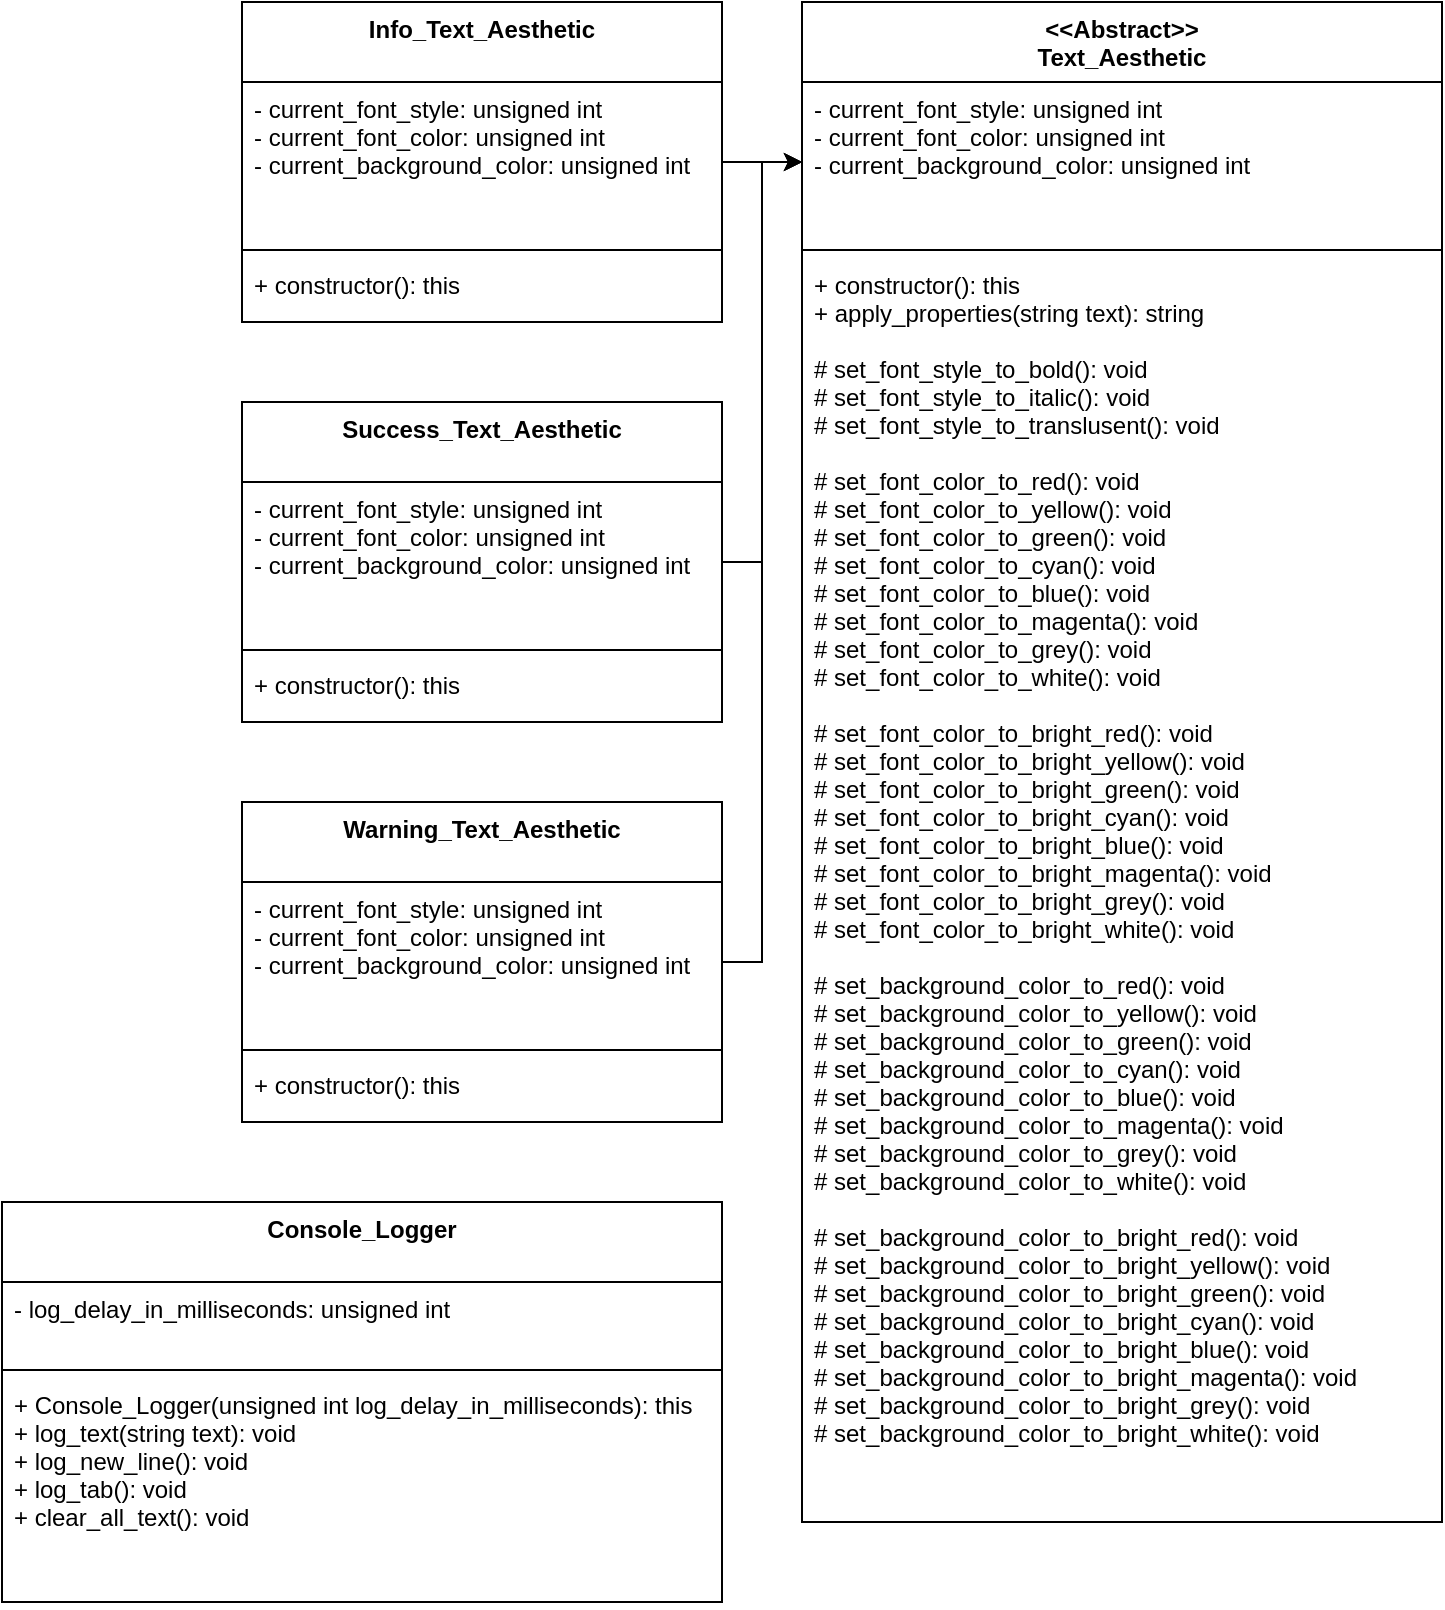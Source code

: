 <mxfile version="20.2.3" type="device" pages="2"><diagram id="cQ3m8LZarDDdvQ8r-42Y" name="Console Text Aesthetic System 1"><mxGraphModel dx="1448" dy="843" grid="1" gridSize="10" guides="1" tooltips="1" connect="1" arrows="1" fold="1" page="1" pageScale="1" pageWidth="1000" pageHeight="1000" math="0" shadow="0"><root><mxCell id="0"/><mxCell id="1" parent="0"/><mxCell id="SKCDWHnLVM3HRqKFdM4r-1" value="&lt;&lt;Abstract&gt;&gt;&#10;Text_Aesthetic" style="swimlane;fontStyle=1;align=center;verticalAlign=top;childLayout=stackLayout;horizontal=1;startSize=40;horizontalStack=0;resizeParent=1;resizeParentMax=0;resizeLast=0;collapsible=1;marginBottom=0;" parent="1" vertex="1"><mxGeometry x="-440" y="40" width="320" height="760" as="geometry"/></mxCell><mxCell id="SKCDWHnLVM3HRqKFdM4r-2" value="- current_font_style: unsigned int&#10;- current_font_color: unsigned int&#10;- current_background_color: unsigned int" style="text;strokeColor=none;fillColor=none;align=left;verticalAlign=top;spacingLeft=4;spacingRight=4;overflow=hidden;rotatable=0;points=[[0,0.5],[1,0.5]];portConstraint=eastwest;" parent="SKCDWHnLVM3HRqKFdM4r-1" vertex="1"><mxGeometry y="40" width="320" height="80" as="geometry"/></mxCell><mxCell id="SKCDWHnLVM3HRqKFdM4r-3" value="" style="line;strokeWidth=1;fillColor=none;align=left;verticalAlign=middle;spacingTop=-1;spacingLeft=3;spacingRight=3;rotatable=0;labelPosition=right;points=[];portConstraint=eastwest;" parent="SKCDWHnLVM3HRqKFdM4r-1" vertex="1"><mxGeometry y="120" width="320" height="8" as="geometry"/></mxCell><mxCell id="SKCDWHnLVM3HRqKFdM4r-4" value="+ constructor(): this&#10;+ apply_properties(string text): string&#10;&#10;# set_font_style_to_bold(): void&#10;# set_font_style_to_italic(): void&#10;# set_font_style_to_translusent(): void&#10;&#10;# set_font_color_to_red(): void&#10;# set_font_color_to_yellow(): void&#10;# set_font_color_to_green(): void&#10;# set_font_color_to_cyan(): void&#10;# set_font_color_to_blue(): void&#10;# set_font_color_to_magenta(): void&#10;# set_font_color_to_grey(): void&#10;# set_font_color_to_white(): void&#10;&#10;# set_font_color_to_bright_red(): void&#10;# set_font_color_to_bright_yellow(): void&#10;# set_font_color_to_bright_green(): void&#10;# set_font_color_to_bright_cyan(): void&#10;# set_font_color_to_bright_blue(): void&#10;# set_font_color_to_bright_magenta(): void&#10;# set_font_color_to_bright_grey(): void&#10;# set_font_color_to_bright_white(): void&#10;&#10;# set_background_color_to_red(): void&#10;# set_background_color_to_yellow(): void&#10;# set_background_color_to_green(): void&#10;# set_background_color_to_cyan(): void&#10;# set_background_color_to_blue(): void&#10;# set_background_color_to_magenta(): void&#10;# set_background_color_to_grey(): void&#10;# set_background_color_to_white(): void&#10;&#10;# set_background_color_to_bright_red(): void&#10;# set_background_color_to_bright_yellow(): void&#10;# set_background_color_to_bright_green(): void&#10;# set_background_color_to_bright_cyan(): void&#10;# set_background_color_to_bright_blue(): void&#10;# set_background_color_to_bright_magenta(): void&#10;# set_background_color_to_bright_grey(): void&#10;# set_background_color_to_bright_white(): void&#10;" style="text;strokeColor=none;fillColor=none;align=left;verticalAlign=top;spacingLeft=4;spacingRight=4;overflow=hidden;rotatable=0;points=[[0,0.5],[1,0.5]];portConstraint=eastwest;" parent="SKCDWHnLVM3HRqKFdM4r-1" vertex="1"><mxGeometry y="128" width="320" height="632" as="geometry"/></mxCell><mxCell id="SKCDWHnLVM3HRqKFdM4r-6" value="Console_Logger" style="swimlane;fontStyle=1;align=center;verticalAlign=top;childLayout=stackLayout;horizontal=1;startSize=40;horizontalStack=0;resizeParent=1;resizeParentMax=0;resizeLast=0;collapsible=1;marginBottom=0;" parent="1" vertex="1"><mxGeometry x="-840" y="640" width="360" height="200" as="geometry"/></mxCell><mxCell id="SKCDWHnLVM3HRqKFdM4r-7" value="- log_delay_in_milliseconds: unsigned int&#10;" style="text;strokeColor=none;fillColor=none;align=left;verticalAlign=top;spacingLeft=4;spacingRight=4;overflow=hidden;rotatable=0;points=[[0,0.5],[1,0.5]];portConstraint=eastwest;" parent="SKCDWHnLVM3HRqKFdM4r-6" vertex="1"><mxGeometry y="40" width="360" height="40" as="geometry"/></mxCell><mxCell id="SKCDWHnLVM3HRqKFdM4r-8" value="" style="line;strokeWidth=1;fillColor=none;align=left;verticalAlign=middle;spacingTop=-1;spacingLeft=3;spacingRight=3;rotatable=0;labelPosition=right;points=[];portConstraint=eastwest;" parent="SKCDWHnLVM3HRqKFdM4r-6" vertex="1"><mxGeometry y="80" width="360" height="8" as="geometry"/></mxCell><mxCell id="SKCDWHnLVM3HRqKFdM4r-9" value="+ Console_Logger(unsigned int log_delay_in_milliseconds): this&#10;+ log_text(string text): void&#10;+ log_new_line(): void&#10;+ log_tab(): void&#10;+ clear_all_text(): void" style="text;strokeColor=none;fillColor=none;align=left;verticalAlign=top;spacingLeft=4;spacingRight=4;overflow=hidden;rotatable=0;points=[[0,0.5],[1,0.5]];portConstraint=eastwest;" parent="SKCDWHnLVM3HRqKFdM4r-6" vertex="1"><mxGeometry y="88" width="360" height="112" as="geometry"/></mxCell><mxCell id="SKCDWHnLVM3HRqKFdM4r-50" style="edgeStyle=orthogonalEdgeStyle;rounded=0;orthogonalLoop=1;jettySize=auto;html=1;" parent="1" source="SKCDWHnLVM3HRqKFdM4r-42" target="SKCDWHnLVM3HRqKFdM4r-2" edge="1"><mxGeometry relative="1" as="geometry"/></mxCell><mxCell id="SKCDWHnLVM3HRqKFdM4r-42" value="Info_Text_Aesthetic" style="swimlane;fontStyle=1;align=center;verticalAlign=top;childLayout=stackLayout;horizontal=1;startSize=40;horizontalStack=0;resizeParent=1;resizeParentMax=0;resizeLast=0;collapsible=1;marginBottom=0;" parent="1" vertex="1"><mxGeometry x="-720" y="40" width="240" height="160" as="geometry"/></mxCell><mxCell id="SKCDWHnLVM3HRqKFdM4r-43" value="- current_font_style: unsigned int&#10;- current_font_color: unsigned int&#10;- current_background_color: unsigned int" style="text;strokeColor=none;fillColor=none;align=left;verticalAlign=top;spacingLeft=4;spacingRight=4;overflow=hidden;rotatable=0;points=[[0,0.5],[1,0.5]];portConstraint=eastwest;" parent="SKCDWHnLVM3HRqKFdM4r-42" vertex="1"><mxGeometry y="40" width="240" height="80" as="geometry"/></mxCell><mxCell id="SKCDWHnLVM3HRqKFdM4r-44" value="" style="line;strokeWidth=1;fillColor=none;align=left;verticalAlign=middle;spacingTop=-1;spacingLeft=3;spacingRight=3;rotatable=0;labelPosition=right;points=[];portConstraint=eastwest;" parent="SKCDWHnLVM3HRqKFdM4r-42" vertex="1"><mxGeometry y="120" width="240" height="8" as="geometry"/></mxCell><mxCell id="SKCDWHnLVM3HRqKFdM4r-45" value="+ constructor(): this" style="text;strokeColor=none;fillColor=none;align=left;verticalAlign=top;spacingLeft=4;spacingRight=4;overflow=hidden;rotatable=0;points=[[0,0.5],[1,0.5]];portConstraint=eastwest;" parent="SKCDWHnLVM3HRqKFdM4r-42" vertex="1"><mxGeometry y="128" width="240" height="32" as="geometry"/></mxCell><mxCell id="SKCDWHnLVM3HRqKFdM4r-51" style="edgeStyle=orthogonalEdgeStyle;rounded=0;orthogonalLoop=1;jettySize=auto;html=1;entryX=0;entryY=0.5;entryDx=0;entryDy=0;exitX=1;exitY=0.5;exitDx=0;exitDy=0;" parent="1" source="SKCDWHnLVM3HRqKFdM4r-47" target="SKCDWHnLVM3HRqKFdM4r-2" edge="1"><mxGeometry relative="1" as="geometry"><Array as="points"><mxPoint x="-460" y="520"/><mxPoint x="-460" y="120"/></Array></mxGeometry></mxCell><mxCell id="SKCDWHnLVM3HRqKFdM4r-46" value="Warning_Text_Aesthetic" style="swimlane;fontStyle=1;align=center;verticalAlign=top;childLayout=stackLayout;horizontal=1;startSize=40;horizontalStack=0;resizeParent=1;resizeParentMax=0;resizeLast=0;collapsible=1;marginBottom=0;" parent="1" vertex="1"><mxGeometry x="-720" y="440" width="240" height="160" as="geometry"/></mxCell><mxCell id="SKCDWHnLVM3HRqKFdM4r-47" value="- current_font_style: unsigned int&#10;- current_font_color: unsigned int&#10;- current_background_color: unsigned int" style="text;strokeColor=none;fillColor=none;align=left;verticalAlign=top;spacingLeft=4;spacingRight=4;overflow=hidden;rotatable=0;points=[[0,0.5],[1,0.5]];portConstraint=eastwest;" parent="SKCDWHnLVM3HRqKFdM4r-46" vertex="1"><mxGeometry y="40" width="240" height="80" as="geometry"/></mxCell><mxCell id="SKCDWHnLVM3HRqKFdM4r-48" value="" style="line;strokeWidth=1;fillColor=none;align=left;verticalAlign=middle;spacingTop=-1;spacingLeft=3;spacingRight=3;rotatable=0;labelPosition=right;points=[];portConstraint=eastwest;" parent="SKCDWHnLVM3HRqKFdM4r-46" vertex="1"><mxGeometry y="120" width="240" height="8" as="geometry"/></mxCell><mxCell id="SKCDWHnLVM3HRqKFdM4r-49" value="+ constructor(): this" style="text;strokeColor=none;fillColor=none;align=left;verticalAlign=top;spacingLeft=4;spacingRight=4;overflow=hidden;rotatable=0;points=[[0,0.5],[1,0.5]];portConstraint=eastwest;" parent="SKCDWHnLVM3HRqKFdM4r-46" vertex="1"><mxGeometry y="128" width="240" height="32" as="geometry"/></mxCell><mxCell id="SKCDWHnLVM3HRqKFdM4r-62" value="Success_Text_Aesthetic" style="swimlane;fontStyle=1;align=center;verticalAlign=top;childLayout=stackLayout;horizontal=1;startSize=40;horizontalStack=0;resizeParent=1;resizeParentMax=0;resizeLast=0;collapsible=1;marginBottom=0;" parent="1" vertex="1"><mxGeometry x="-720" y="240" width="240" height="160" as="geometry"/></mxCell><mxCell id="SKCDWHnLVM3HRqKFdM4r-63" value="- current_font_style: unsigned int&#10;- current_font_color: unsigned int&#10;- current_background_color: unsigned int" style="text;strokeColor=none;fillColor=none;align=left;verticalAlign=top;spacingLeft=4;spacingRight=4;overflow=hidden;rotatable=0;points=[[0,0.5],[1,0.5]];portConstraint=eastwest;" parent="SKCDWHnLVM3HRqKFdM4r-62" vertex="1"><mxGeometry y="40" width="240" height="80" as="geometry"/></mxCell><mxCell id="SKCDWHnLVM3HRqKFdM4r-64" value="" style="line;strokeWidth=1;fillColor=none;align=left;verticalAlign=middle;spacingTop=-1;spacingLeft=3;spacingRight=3;rotatable=0;labelPosition=right;points=[];portConstraint=eastwest;" parent="SKCDWHnLVM3HRqKFdM4r-62" vertex="1"><mxGeometry y="120" width="240" height="8" as="geometry"/></mxCell><mxCell id="SKCDWHnLVM3HRqKFdM4r-65" value="+ constructor(): this" style="text;strokeColor=none;fillColor=none;align=left;verticalAlign=top;spacingLeft=4;spacingRight=4;overflow=hidden;rotatable=0;points=[[0,0.5],[1,0.5]];portConstraint=eastwest;" parent="SKCDWHnLVM3HRqKFdM4r-62" vertex="1"><mxGeometry y="128" width="240" height="32" as="geometry"/></mxCell><mxCell id="SKCDWHnLVM3HRqKFdM4r-66" style="edgeStyle=orthogonalEdgeStyle;rounded=0;orthogonalLoop=1;jettySize=auto;html=1;entryX=0;entryY=0.5;entryDx=0;entryDy=0;" parent="1" source="SKCDWHnLVM3HRqKFdM4r-63" target="SKCDWHnLVM3HRqKFdM4r-2" edge="1"><mxGeometry relative="1" as="geometry"/></mxCell></root></mxGraphModel></diagram><diagram id="Vn_ZkJW2Uz9lQCo2CgTx" name="Console Text Aesthetic System 2"><mxGraphModel dx="1448" dy="843" grid="1" gridSize="10" guides="1" tooltips="1" connect="1" arrows="1" fold="1" page="1" pageScale="1" pageWidth="1000" pageHeight="1000" math="0" shadow="0"><root><mxCell id="0"/><mxCell id="1" parent="0"/><mxCell id="1XCQ5A5Qo7DdhQKxojUe-1" value="&lt;&lt;abstract&gt;&gt;&#10;LogStyleSchema" style="swimlane;fontStyle=1;align=center;verticalAlign=top;childLayout=stackLayout;horizontal=1;startSize=40;horizontalStack=0;resizeParent=1;resizeParentMax=0;resizeLast=0;collapsible=1;marginBottom=0;" parent="1" vertex="1"><mxGeometry x="-360" y="320" width="320" height="120" as="geometry"/></mxCell><mxCell id="1XCQ5A5Qo7DdhQKxojUe-2" value="- logStyleProperties: LogStyleProperties" style="text;strokeColor=none;fillColor=none;align=left;verticalAlign=top;spacingLeft=4;spacingRight=4;overflow=hidden;rotatable=0;points=[[0,0.5],[1,0.5]];portConstraint=eastwest;" parent="1XCQ5A5Qo7DdhQKxojUe-1" vertex="1"><mxGeometry y="40" width="320" height="30" as="geometry"/></mxCell><mxCell id="1XCQ5A5Qo7DdhQKxojUe-3" value="" style="line;strokeWidth=1;fillColor=none;align=left;verticalAlign=middle;spacingTop=-1;spacingLeft=3;spacingRight=3;rotatable=0;labelPosition=right;points=[];portConstraint=eastwest;" parent="1XCQ5A5Qo7DdhQKxojUe-1" vertex="1"><mxGeometry y="70" width="320" height="8" as="geometry"/></mxCell><mxCell id="1XCQ5A5Qo7DdhQKxojUe-4" value="+ constructor(logStyleProperties: LogStyleProperties)&#10;+ apply(value: string): string&#10;" style="text;strokeColor=none;fillColor=none;align=left;verticalAlign=top;spacingLeft=4;spacingRight=4;overflow=hidden;rotatable=0;points=[[0,0.5],[1,0.5]];portConstraint=eastwest;" parent="1XCQ5A5Qo7DdhQKxojUe-1" vertex="1"><mxGeometry y="78" width="320" height="42" as="geometry"/></mxCell><mxCell id="Q2bNEnsEc3PiHz_LUpP8-18" style="edgeStyle=orthogonalEdgeStyle;rounded=0;orthogonalLoop=1;jettySize=auto;html=1;entryX=0.5;entryY=0;entryDx=0;entryDy=0;startArrow=diamond;startFill=1;" parent="1" source="1XCQ5A5Qo7DdhQKxojUe-5" target="Q2bNEnsEc3PiHz_LUpP8-1" edge="1"><mxGeometry relative="1" as="geometry"/></mxCell><mxCell id="1XCQ5A5Qo7DdhQKxojUe-5" value="Console" style="swimlane;fontStyle=1;align=center;verticalAlign=top;childLayout=stackLayout;horizontal=1;startSize=40;horizontalStack=0;resizeParent=1;resizeParentMax=0;resizeLast=0;collapsible=1;marginBottom=0;" parent="1" vertex="1"><mxGeometry x="-960" y="850" width="320" height="160" as="geometry"/></mxCell><mxCell id="1XCQ5A5Qo7DdhQKxojUe-6" value="- " style="text;strokeColor=none;fillColor=none;align=left;verticalAlign=top;spacingLeft=4;spacingRight=4;overflow=hidden;rotatable=0;points=[[0,0.5],[1,0.5]];portConstraint=eastwest;" parent="1XCQ5A5Qo7DdhQKxojUe-5" vertex="1"><mxGeometry y="40" width="320" height="40" as="geometry"/></mxCell><mxCell id="1XCQ5A5Qo7DdhQKxojUe-7" value="" style="line;strokeWidth=1;fillColor=none;align=left;verticalAlign=middle;spacingTop=-1;spacingLeft=3;spacingRight=3;rotatable=0;labelPosition=right;points=[];portConstraint=eastwest;" parent="1XCQ5A5Qo7DdhQKxojUe-5" vertex="1"><mxGeometry y="80" width="320" height="8" as="geometry"/></mxCell><mxCell id="1XCQ5A5Qo7DdhQKxojUe-8" value="+ log(text: string, delayInMilliseconds: int): void&#10;+ logTab(): void&#10;+ logNewLine(): void&#10;+ clearStream(): void" style="text;strokeColor=none;fillColor=none;align=left;verticalAlign=top;spacingLeft=4;spacingRight=4;overflow=hidden;rotatable=0;points=[[0,0.5],[1,0.5]];portConstraint=eastwest;" parent="1XCQ5A5Qo7DdhQKxojUe-5" vertex="1"><mxGeometry y="88" width="320" height="72" as="geometry"/></mxCell><mxCell id="1XCQ5A5Qo7DdhQKxojUe-86" style="edgeStyle=orthogonalEdgeStyle;rounded=0;orthogonalLoop=1;jettySize=auto;html=1;entryX=0.498;entryY=0.988;entryDx=0;entryDy=0;entryPerimeter=0;" parent="1" source="1XCQ5A5Qo7DdhQKxojUe-28" target="1XCQ5A5Qo7DdhQKxojUe-55" edge="1"><mxGeometry relative="1" as="geometry"/></mxCell><mxCell id="1XCQ5A5Qo7DdhQKxojUe-28" value="TextFontStyle&#10;Property" style="swimlane;fontStyle=1;align=center;verticalAlign=top;childLayout=stackLayout;horizontal=1;startSize=40;horizontalStack=0;resizeParent=1;resizeParentMax=0;resizeLast=0;collapsible=1;marginBottom=0;" parent="1" vertex="1"><mxGeometry x="-680" y="200" width="240" height="160" as="geometry"/></mxCell><mxCell id="1XCQ5A5Qo7DdhQKxojUe-29" value="+ NONE: 0&#10;+ BOLD: 1&#10;+ TRANSLUSENT: 2&#10;+ ITALIC: 3&#10;&#10;&#10;&#10;&#10;&#10;&#10;&#10; &#10;&#10;" style="text;strokeColor=none;fillColor=none;align=left;verticalAlign=top;spacingLeft=4;spacingRight=4;overflow=hidden;rotatable=0;points=[[0,0.5],[1,0.5]];portConstraint=eastwest;" parent="1XCQ5A5Qo7DdhQKxojUe-28" vertex="1"><mxGeometry y="40" width="240" height="70" as="geometry"/></mxCell><mxCell id="1XCQ5A5Qo7DdhQKxojUe-30" value="" style="line;strokeWidth=1;fillColor=none;align=left;verticalAlign=middle;spacingTop=-1;spacingLeft=3;spacingRight=3;rotatable=0;labelPosition=right;points=[];portConstraint=eastwest;" parent="1XCQ5A5Qo7DdhQKxojUe-28" vertex="1"><mxGeometry y="110" width="240" height="8" as="geometry"/></mxCell><mxCell id="1XCQ5A5Qo7DdhQKxojUe-31" value="+ validate(property: int): void" style="text;strokeColor=none;fillColor=none;align=left;verticalAlign=top;spacingLeft=4;spacingRight=4;overflow=hidden;rotatable=0;points=[[0,0.5],[1,0.5]];portConstraint=eastwest;" parent="1XCQ5A5Qo7DdhQKxojUe-28" vertex="1"><mxGeometry y="118" width="240" height="42" as="geometry"/></mxCell><mxCell id="1XCQ5A5Qo7DdhQKxojUe-32" value="TextFontColor&#10;Property" style="swimlane;fontStyle=1;align=center;verticalAlign=top;childLayout=stackLayout;horizontal=1;startSize=40;horizontalStack=0;resizeParent=1;resizeParentMax=0;resizeLast=0;collapsible=1;marginBottom=0;" parent="1" vertex="1"><mxGeometry x="-960" y="40" width="240" height="360" as="geometry"/></mxCell><mxCell id="1XCQ5A5Qo7DdhQKxojUe-33" value="+ NONE: 0&#10;+ GREY: 30&#10;+ RED: 31&#10;+ GREEN: 32&#10;+ YELLOW: 33&#10;+ BLUE: 34&#10;+ MAGENTA: 35&#10;+ CYAN: 36&#10;+ WHITE: 37 &#10;+ BRIGHT_GREY: 90&#10;+ BRIGHT_RED: 91&#10;+ BRIGHT_GREEN: 92&#10;+ BRIGHT_YELLOW: 93&#10;+ BRIGHT_BLUE: 94&#10;+ BRIGHT_MAGENTA: 95&#10;+ BRIGHT_CYAN: 96&#10;+ BRIGHT_WHITE: 97" style="text;strokeColor=none;fillColor=none;align=left;verticalAlign=top;spacingLeft=4;spacingRight=4;overflow=hidden;rotatable=0;points=[[0,0.5],[1,0.5]];portConstraint=eastwest;" parent="1XCQ5A5Qo7DdhQKxojUe-32" vertex="1"><mxGeometry y="40" width="240" height="280" as="geometry"/></mxCell><mxCell id="1XCQ5A5Qo7DdhQKxojUe-34" value="" style="line;strokeWidth=1;fillColor=none;align=left;verticalAlign=middle;spacingTop=-1;spacingLeft=3;spacingRight=3;rotatable=0;labelPosition=right;points=[];portConstraint=eastwest;" parent="1XCQ5A5Qo7DdhQKxojUe-32" vertex="1"><mxGeometry y="320" width="240" height="8" as="geometry"/></mxCell><mxCell id="1XCQ5A5Qo7DdhQKxojUe-35" value="+ validate(property: int): void" style="text;strokeColor=none;fillColor=none;align=left;verticalAlign=top;spacingLeft=4;spacingRight=4;overflow=hidden;rotatable=0;points=[[0,0.5],[1,0.5]];portConstraint=eastwest;" parent="1XCQ5A5Qo7DdhQKxojUe-32" vertex="1"><mxGeometry y="328" width="240" height="32" as="geometry"/></mxCell><mxCell id="1XCQ5A5Qo7DdhQKxojUe-44" value="TextBackgroundColor&#10;Property" style="swimlane;fontStyle=1;align=center;verticalAlign=top;childLayout=stackLayout;horizontal=1;startSize=40;horizontalStack=0;resizeParent=1;resizeParentMax=0;resizeLast=0;collapsible=1;marginBottom=0;" parent="1" vertex="1"><mxGeometry x="-960" y="440" width="240" height="360" as="geometry"/></mxCell><mxCell id="1XCQ5A5Qo7DdhQKxojUe-45" value="+ NONE: 0&#10;+ GREY: 40&#10;+ RED: 41&#10;+ GREEN: 42&#10;+ YELLOW: 43&#10;+ BLUE: 44&#10;+ MAGENTA: 45&#10;+ CYAN: 46&#10;+ WHITE: 47 &#10;+ BRIGHT_GREY: 100&#10;+ BRIGHT_RED: 101&#10;+ BRIGHT_GREEN: 102&#10;+ BRIGHT_YELLOW: 103&#10;+ BRIGHT_BLUE: 104&#10;+ BRIGHT_MAGENTA: 105&#10;+ BRIGHT_CYAN: 106&#10;+ BRIGHT_WHITE: 107" style="text;strokeColor=none;fillColor=none;align=left;verticalAlign=top;spacingLeft=4;spacingRight=4;overflow=hidden;rotatable=0;points=[[0,0.5],[1,0.5]];portConstraint=eastwest;" parent="1XCQ5A5Qo7DdhQKxojUe-44" vertex="1"><mxGeometry y="40" width="240" height="280" as="geometry"/></mxCell><mxCell id="1XCQ5A5Qo7DdhQKxojUe-46" value="" style="line;strokeWidth=1;fillColor=none;align=left;verticalAlign=middle;spacingTop=-1;spacingLeft=3;spacingRight=3;rotatable=0;labelPosition=right;points=[];portConstraint=eastwest;" parent="1XCQ5A5Qo7DdhQKxojUe-44" vertex="1"><mxGeometry y="320" width="240" height="8" as="geometry"/></mxCell><mxCell id="1XCQ5A5Qo7DdhQKxojUe-47" value="+ validate(property: int): void" style="text;strokeColor=none;fillColor=none;align=left;verticalAlign=top;spacingLeft=4;spacingRight=4;overflow=hidden;rotatable=0;points=[[0,0.5],[1,0.5]];portConstraint=eastwest;" parent="1XCQ5A5Qo7DdhQKxojUe-44" vertex="1"><mxGeometry y="328" width="240" height="32" as="geometry"/></mxCell><mxCell id="1XCQ5A5Qo7DdhQKxojUe-52" value="&lt;&lt;abstract&gt;&gt;&#10;TextProperty" style="swimlane;fontStyle=1;align=center;verticalAlign=top;childLayout=stackLayout;horizontal=1;startSize=40;horizontalStack=0;resizeParent=1;resizeParentMax=0;resizeLast=0;collapsible=1;marginBottom=0;" parent="1" vertex="1"><mxGeometry x="-680" y="40" width="240" height="120" as="geometry"/></mxCell><mxCell id="1XCQ5A5Qo7DdhQKxojUe-53" value="-" style="text;strokeColor=none;fillColor=none;align=left;verticalAlign=top;spacingLeft=4;spacingRight=4;overflow=hidden;rotatable=0;points=[[0,0.5],[1,0.5]];portConstraint=eastwest;" parent="1XCQ5A5Qo7DdhQKxojUe-52" vertex="1"><mxGeometry y="40" width="240" height="30" as="geometry"/></mxCell><mxCell id="1XCQ5A5Qo7DdhQKxojUe-54" value="" style="line;strokeWidth=1;fillColor=none;align=left;verticalAlign=middle;spacingTop=-1;spacingLeft=3;spacingRight=3;rotatable=0;labelPosition=right;points=[];portConstraint=eastwest;" parent="1XCQ5A5Qo7DdhQKxojUe-52" vertex="1"><mxGeometry y="70" width="240" height="8" as="geometry"/></mxCell><mxCell id="1XCQ5A5Qo7DdhQKxojUe-55" value="+ validate(value: Object): void" style="text;strokeColor=none;fillColor=none;align=left;verticalAlign=top;spacingLeft=4;spacingRight=4;overflow=hidden;rotatable=0;points=[[0,0.5],[1,0.5]];portConstraint=eastwest;" parent="1XCQ5A5Qo7DdhQKxojUe-52" vertex="1"><mxGeometry y="78" width="240" height="42" as="geometry"/></mxCell><mxCell id="YqwqBGsyguKU4lJ4P0PM-1" style="edgeStyle=orthogonalEdgeStyle;rounded=0;orthogonalLoop=1;jettySize=auto;html=1;exitX=0;exitY=0.5;exitDx=0;exitDy=0;startArrow=none;startFill=0;dashed=1;" parent="1" source="1XCQ5A5Qo7DdhQKxojUe-59" target="1XCQ5A5Qo7DdhQKxojUe-53" edge="1"><mxGeometry relative="1" as="geometry"/></mxCell><mxCell id="1XCQ5A5Qo7DdhQKxojUe-59" value="TextStyle&#10;Properties" style="swimlane;fontStyle=1;align=center;verticalAlign=top;childLayout=stackLayout;horizontal=1;startSize=40;horizontalStack=0;resizeParent=1;resizeParentMax=0;resizeLast=0;collapsible=1;marginBottom=0;" parent="1" vertex="1"><mxGeometry x="-360" y="40" width="360" height="200" as="geometry"/></mxCell><mxCell id="1XCQ5A5Qo7DdhQKxojUe-60" value="- fontStyle: int&#10;- backgroundColor: int&#10;- fontColor: int&#10;" style="text;strokeColor=none;fillColor=none;align=left;verticalAlign=top;spacingLeft=4;spacingRight=4;overflow=hidden;rotatable=0;points=[[0,0.5],[1,0.5]];portConstraint=eastwest;" parent="1XCQ5A5Qo7DdhQKxojUe-59" vertex="1"><mxGeometry y="40" width="360" height="80" as="geometry"/></mxCell><mxCell id="1XCQ5A5Qo7DdhQKxojUe-61" value="" style="line;strokeWidth=1;fillColor=none;align=left;verticalAlign=middle;spacingTop=-1;spacingLeft=3;spacingRight=3;rotatable=0;labelPosition=right;points=[];portConstraint=eastwest;" parent="1XCQ5A5Qo7DdhQKxojUe-59" vertex="1"><mxGeometry y="120" width="360" height="8" as="geometry"/></mxCell><mxCell id="1XCQ5A5Qo7DdhQKxojUe-62" value="+ constructor(fontStyle: int, backgroundColor: int, fontColor: int)&#10;&#10;" style="text;strokeColor=none;fillColor=none;align=left;verticalAlign=top;spacingLeft=4;spacingRight=4;overflow=hidden;rotatable=0;points=[[0,0.5],[1,0.5]];portConstraint=eastwest;" parent="1XCQ5A5Qo7DdhQKxojUe-59" vertex="1"><mxGeometry y="128" width="360" height="72" as="geometry"/></mxCell><mxCell id="1XCQ5A5Qo7DdhQKxojUe-84" style="edgeStyle=orthogonalEdgeStyle;rounded=0;orthogonalLoop=1;jettySize=auto;html=1;" parent="1" source="1XCQ5A5Qo7DdhQKxojUe-63" edge="1"><mxGeometry relative="1" as="geometry"><mxPoint x="-220" y="440" as="targetPoint"/><Array as="points"><mxPoint x="-120" y="460"/><mxPoint x="-220" y="460"/></Array></mxGeometry></mxCell><mxCell id="1XCQ5A5Qo7DdhQKxojUe-63" value="Info&#10;LogStyleSchema" style="swimlane;fontStyle=1;align=center;verticalAlign=top;childLayout=stackLayout;horizontal=1;startSize=40;horizontalStack=0;resizeParent=1;resizeParentMax=0;resizeLast=0;collapsible=1;marginBottom=0;" parent="1" vertex="1"><mxGeometry x="-200" y="480" width="160" height="120" as="geometry"/></mxCell><mxCell id="1XCQ5A5Qo7DdhQKxojUe-64" value="-" style="text;strokeColor=none;fillColor=none;align=left;verticalAlign=top;spacingLeft=4;spacingRight=4;overflow=hidden;rotatable=0;points=[[0,0.5],[1,0.5]];portConstraint=eastwest;" parent="1XCQ5A5Qo7DdhQKxojUe-63" vertex="1"><mxGeometry y="40" width="160" height="30" as="geometry"/></mxCell><mxCell id="1XCQ5A5Qo7DdhQKxojUe-65" value="" style="line;strokeWidth=1;fillColor=none;align=left;verticalAlign=middle;spacingTop=-1;spacingLeft=3;spacingRight=3;rotatable=0;labelPosition=right;points=[];portConstraint=eastwest;" parent="1XCQ5A5Qo7DdhQKxojUe-63" vertex="1"><mxGeometry y="70" width="160" height="8" as="geometry"/></mxCell><mxCell id="1XCQ5A5Qo7DdhQKxojUe-66" value="+ constructor()" style="text;strokeColor=none;fillColor=none;align=left;verticalAlign=top;spacingLeft=4;spacingRight=4;overflow=hidden;rotatable=0;points=[[0,0.5],[1,0.5]];portConstraint=eastwest;" parent="1XCQ5A5Qo7DdhQKxojUe-63" vertex="1"><mxGeometry y="78" width="160" height="42" as="geometry"/></mxCell><mxCell id="1XCQ5A5Qo7DdhQKxojUe-83" style="edgeStyle=orthogonalEdgeStyle;rounded=0;orthogonalLoop=1;jettySize=auto;html=1;entryX=0.438;entryY=1.022;entryDx=0;entryDy=0;entryPerimeter=0;" parent="1" source="1XCQ5A5Qo7DdhQKxojUe-67" target="1XCQ5A5Qo7DdhQKxojUe-4" edge="1"><mxGeometry relative="1" as="geometry"/></mxCell><mxCell id="1XCQ5A5Qo7DdhQKxojUe-67" value="Success&#10;LogStyleSchema" style="swimlane;fontStyle=1;align=center;verticalAlign=top;childLayout=stackLayout;horizontal=1;startSize=40;horizontalStack=0;resizeParent=1;resizeParentMax=0;resizeLast=0;collapsible=1;marginBottom=0;" parent="1" vertex="1"><mxGeometry x="-400" y="480" width="160" height="120" as="geometry"/></mxCell><mxCell id="1XCQ5A5Qo7DdhQKxojUe-68" value="-" style="text;strokeColor=none;fillColor=none;align=left;verticalAlign=top;spacingLeft=4;spacingRight=4;overflow=hidden;rotatable=0;points=[[0,0.5],[1,0.5]];portConstraint=eastwest;" parent="1XCQ5A5Qo7DdhQKxojUe-67" vertex="1"><mxGeometry y="40" width="160" height="30" as="geometry"/></mxCell><mxCell id="1XCQ5A5Qo7DdhQKxojUe-69" value="" style="line;strokeWidth=1;fillColor=none;align=left;verticalAlign=middle;spacingTop=-1;spacingLeft=3;spacingRight=3;rotatable=0;labelPosition=right;points=[];portConstraint=eastwest;" parent="1XCQ5A5Qo7DdhQKxojUe-67" vertex="1"><mxGeometry y="70" width="160" height="8" as="geometry"/></mxCell><mxCell id="1XCQ5A5Qo7DdhQKxojUe-70" value="+ constructor()" style="text;strokeColor=none;fillColor=none;align=left;verticalAlign=top;spacingLeft=4;spacingRight=4;overflow=hidden;rotatable=0;points=[[0,0.5],[1,0.5]];portConstraint=eastwest;" parent="1XCQ5A5Qo7DdhQKxojUe-67" vertex="1"><mxGeometry y="78" width="160" height="42" as="geometry"/></mxCell><mxCell id="1XCQ5A5Qo7DdhQKxojUe-82" style="edgeStyle=orthogonalEdgeStyle;rounded=0;orthogonalLoop=1;jettySize=auto;html=1;entryX=0.438;entryY=1;entryDx=0;entryDy=0;entryPerimeter=0;" parent="1" source="1XCQ5A5Qo7DdhQKxojUe-75" target="1XCQ5A5Qo7DdhQKxojUe-4" edge="1"><mxGeometry relative="1" as="geometry"/></mxCell><mxCell id="1XCQ5A5Qo7DdhQKxojUe-75" value="Error&#10;LogStyleSchema" style="swimlane;fontStyle=1;align=center;verticalAlign=top;childLayout=stackLayout;horizontal=1;startSize=40;horizontalStack=0;resizeParent=1;resizeParentMax=0;resizeLast=0;collapsible=1;marginBottom=0;" parent="1" vertex="1"><mxGeometry x="-600" y="480" width="160" height="120" as="geometry"/></mxCell><mxCell id="1XCQ5A5Qo7DdhQKxojUe-76" value="-" style="text;strokeColor=none;fillColor=none;align=left;verticalAlign=top;spacingLeft=4;spacingRight=4;overflow=hidden;rotatable=0;points=[[0,0.5],[1,0.5]];portConstraint=eastwest;" parent="1XCQ5A5Qo7DdhQKxojUe-75" vertex="1"><mxGeometry y="40" width="160" height="30" as="geometry"/></mxCell><mxCell id="1XCQ5A5Qo7DdhQKxojUe-77" value="" style="line;strokeWidth=1;fillColor=none;align=left;verticalAlign=middle;spacingTop=-1;spacingLeft=3;spacingRight=3;rotatable=0;labelPosition=right;points=[];portConstraint=eastwest;" parent="1XCQ5A5Qo7DdhQKxojUe-75" vertex="1"><mxGeometry y="70" width="160" height="8" as="geometry"/></mxCell><mxCell id="1XCQ5A5Qo7DdhQKxojUe-78" value="+ constructor()" style="text;strokeColor=none;fillColor=none;align=left;verticalAlign=top;spacingLeft=4;spacingRight=4;overflow=hidden;rotatable=0;points=[[0,0.5],[1,0.5]];portConstraint=eastwest;" parent="1XCQ5A5Qo7DdhQKxojUe-75" vertex="1"><mxGeometry y="78" width="160" height="42" as="geometry"/></mxCell><mxCell id="1XCQ5A5Qo7DdhQKxojUe-79" style="edgeStyle=orthogonalEdgeStyle;rounded=0;orthogonalLoop=1;jettySize=auto;html=1;" parent="1" source="1XCQ5A5Qo7DdhQKxojUe-33" target="1XCQ5A5Qo7DdhQKxojUe-53" edge="1"><mxGeometry relative="1" as="geometry"/></mxCell><mxCell id="1XCQ5A5Qo7DdhQKxojUe-80" style="edgeStyle=orthogonalEdgeStyle;rounded=0;orthogonalLoop=1;jettySize=auto;html=1;" parent="1" source="1XCQ5A5Qo7DdhQKxojUe-45" target="1XCQ5A5Qo7DdhQKxojUe-53" edge="1"><mxGeometry relative="1" as="geometry"/></mxCell><mxCell id="Q2bNEnsEc3PiHz_LUpP8-1" value="Logger" style="swimlane;fontStyle=1;align=center;verticalAlign=top;childLayout=stackLayout;horizontal=1;startSize=40;horizontalStack=0;resizeParent=1;resizeParentMax=0;resizeLast=0;collapsible=1;marginBottom=0;" parent="1" vertex="1"><mxGeometry x="-960" y="1040" width="320" height="120" as="geometry"/></mxCell><mxCell id="Q2bNEnsEc3PiHz_LUpP8-2" value="- " style="text;strokeColor=none;fillColor=none;align=left;verticalAlign=top;spacingLeft=4;spacingRight=4;overflow=hidden;rotatable=0;points=[[0,0.5],[1,0.5]];portConstraint=eastwest;" parent="Q2bNEnsEc3PiHz_LUpP8-1" vertex="1"><mxGeometry y="40" width="320" height="40" as="geometry"/></mxCell><mxCell id="Q2bNEnsEc3PiHz_LUpP8-3" value="" style="line;strokeWidth=1;fillColor=none;align=left;verticalAlign=middle;spacingTop=-1;spacingLeft=3;spacingRight=3;rotatable=0;labelPosition=right;points=[];portConstraint=eastwest;" parent="Q2bNEnsEc3PiHz_LUpP8-1" vertex="1"><mxGeometry y="80" width="320" height="8" as="geometry"/></mxCell><mxCell id="Q2bNEnsEc3PiHz_LUpP8-4" value="+ execute(text: string, delayInMilliseconds: int): void" style="text;strokeColor=none;fillColor=none;align=left;verticalAlign=top;spacingLeft=4;spacingRight=4;overflow=hidden;rotatable=0;points=[[0,0.5],[1,0.5]];portConstraint=eastwest;" parent="Q2bNEnsEc3PiHz_LUpP8-1" vertex="1"><mxGeometry y="88" width="320" height="32" as="geometry"/></mxCell><mxCell id="Q2bNEnsEc3PiHz_LUpP8-19" style="edgeStyle=orthogonalEdgeStyle;rounded=0;orthogonalLoop=1;jettySize=auto;html=1;exitX=0.5;exitY=0;exitDx=0;exitDy=0;entryX=0.502;entryY=1.029;entryDx=0;entryDy=0;entryPerimeter=0;startArrow=none;startFill=0;" parent="1" source="Q2bNEnsEc3PiHz_LUpP8-9" target="Q2bNEnsEc3PiHz_LUpP8-16" edge="1"><mxGeometry relative="1" as="geometry"/></mxCell><mxCell id="Q2bNEnsEc3PiHz_LUpP8-9" value="LoggerHelper" style="swimlane;fontStyle=1;align=center;verticalAlign=top;childLayout=stackLayout;horizontal=1;startSize=40;horizontalStack=0;resizeParent=1;resizeParentMax=0;resizeLast=0;collapsible=1;marginBottom=0;" parent="1" vertex="1"><mxGeometry x="-560" y="1040" width="240" height="200" as="geometry"/></mxCell><mxCell id="Q2bNEnsEc3PiHz_LUpP8-10" value="- logger: Logger&#10;- text: string&#10;- currentIndex: int" style="text;strokeColor=none;fillColor=none;align=left;verticalAlign=top;spacingLeft=4;spacingRight=4;overflow=hidden;rotatable=0;points=[[0,0.5],[1,0.5]];portConstraint=eastwest;" parent="Q2bNEnsEc3PiHz_LUpP8-9" vertex="1"><mxGeometry y="40" width="240" height="80" as="geometry"/></mxCell><mxCell id="Q2bNEnsEc3PiHz_LUpP8-11" value="" style="line;strokeWidth=1;fillColor=none;align=left;verticalAlign=middle;spacingTop=-1;spacingLeft=3;spacingRight=3;rotatable=0;labelPosition=right;points=[];portConstraint=eastwest;" parent="Q2bNEnsEc3PiHz_LUpP8-9" vertex="1"><mxGeometry y="120" width="240" height="8" as="geometry"/></mxCell><mxCell id="Q2bNEnsEc3PiHz_LUpP8-12" value="+ constructor(logger: Logger, text: string)&#10;+ run(): void" style="text;strokeColor=none;fillColor=none;align=left;verticalAlign=top;spacingLeft=4;spacingRight=4;overflow=hidden;rotatable=0;points=[[0,0.5],[1,0.5]];portConstraint=eastwest;" parent="Q2bNEnsEc3PiHz_LUpP8-9" vertex="1"><mxGeometry y="128" width="240" height="72" as="geometry"/></mxCell><mxCell id="Q2bNEnsEc3PiHz_LUpP8-13" value="&lt;&lt;interface&gt;&gt;&#10;TImerTask" style="swimlane;fontStyle=1;align=center;verticalAlign=top;childLayout=stackLayout;horizontal=1;startSize=40;horizontalStack=0;resizeParent=1;resizeParentMax=0;resizeLast=0;collapsible=1;marginBottom=0;" parent="1" vertex="1"><mxGeometry x="-520" y="840" width="160" height="120" as="geometry"/></mxCell><mxCell id="Q2bNEnsEc3PiHz_LUpP8-14" value="-" style="text;strokeColor=none;fillColor=none;align=left;verticalAlign=top;spacingLeft=4;spacingRight=4;overflow=hidden;rotatable=0;points=[[0,0.5],[1,0.5]];portConstraint=eastwest;" parent="Q2bNEnsEc3PiHz_LUpP8-13" vertex="1"><mxGeometry y="40" width="160" height="40" as="geometry"/></mxCell><mxCell id="Q2bNEnsEc3PiHz_LUpP8-15" value="" style="line;strokeWidth=1;fillColor=none;align=left;verticalAlign=middle;spacingTop=-1;spacingLeft=3;spacingRight=3;rotatable=0;labelPosition=right;points=[];portConstraint=eastwest;" parent="Q2bNEnsEc3PiHz_LUpP8-13" vertex="1"><mxGeometry y="80" width="160" height="8" as="geometry"/></mxCell><mxCell id="Q2bNEnsEc3PiHz_LUpP8-16" value="+ run(): void" style="text;strokeColor=none;fillColor=none;align=left;verticalAlign=top;spacingLeft=4;spacingRight=4;overflow=hidden;rotatable=0;points=[[0,0.5],[1,0.5]];portConstraint=eastwest;" parent="Q2bNEnsEc3PiHz_LUpP8-13" vertex="1"><mxGeometry y="88" width="160" height="32" as="geometry"/></mxCell><mxCell id="Q2bNEnsEc3PiHz_LUpP8-20" style="edgeStyle=orthogonalEdgeStyle;rounded=0;orthogonalLoop=1;jettySize=auto;html=1;entryX=0;entryY=0.5;entryDx=0;entryDy=0;startArrow=none;startFill=0;dashed=1;" parent="1" source="Q2bNEnsEc3PiHz_LUpP8-2" target="Q2bNEnsEc3PiHz_LUpP8-10" edge="1"><mxGeometry relative="1" as="geometry"/></mxCell></root></mxGraphModel></diagram></mxfile>